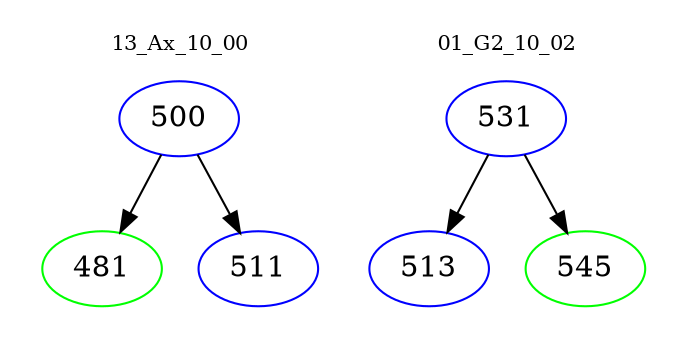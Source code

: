 digraph{
subgraph cluster_0 {
color = white
label = "13_Ax_10_00";
fontsize=10;
T0_500 [label="500", color="blue"]
T0_500 -> T0_481 [color="black"]
T0_481 [label="481", color="green"]
T0_500 -> T0_511 [color="black"]
T0_511 [label="511", color="blue"]
}
subgraph cluster_1 {
color = white
label = "01_G2_10_02";
fontsize=10;
T1_531 [label="531", color="blue"]
T1_531 -> T1_513 [color="black"]
T1_513 [label="513", color="blue"]
T1_531 -> T1_545 [color="black"]
T1_545 [label="545", color="green"]
}
}
